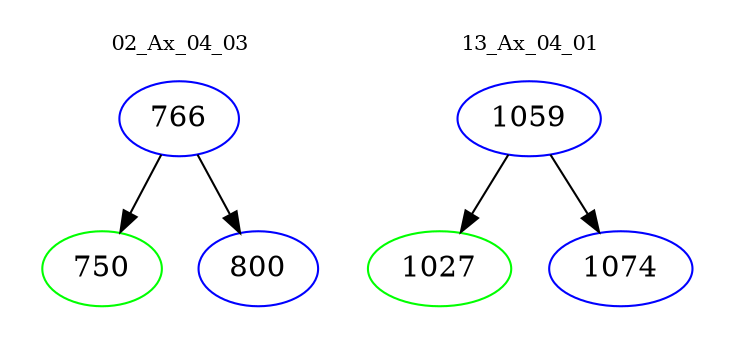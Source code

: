 digraph{
subgraph cluster_0 {
color = white
label = "02_Ax_04_03";
fontsize=10;
T0_766 [label="766", color="blue"]
T0_766 -> T0_750 [color="black"]
T0_750 [label="750", color="green"]
T0_766 -> T0_800 [color="black"]
T0_800 [label="800", color="blue"]
}
subgraph cluster_1 {
color = white
label = "13_Ax_04_01";
fontsize=10;
T1_1059 [label="1059", color="blue"]
T1_1059 -> T1_1027 [color="black"]
T1_1027 [label="1027", color="green"]
T1_1059 -> T1_1074 [color="black"]
T1_1074 [label="1074", color="blue"]
}
}
